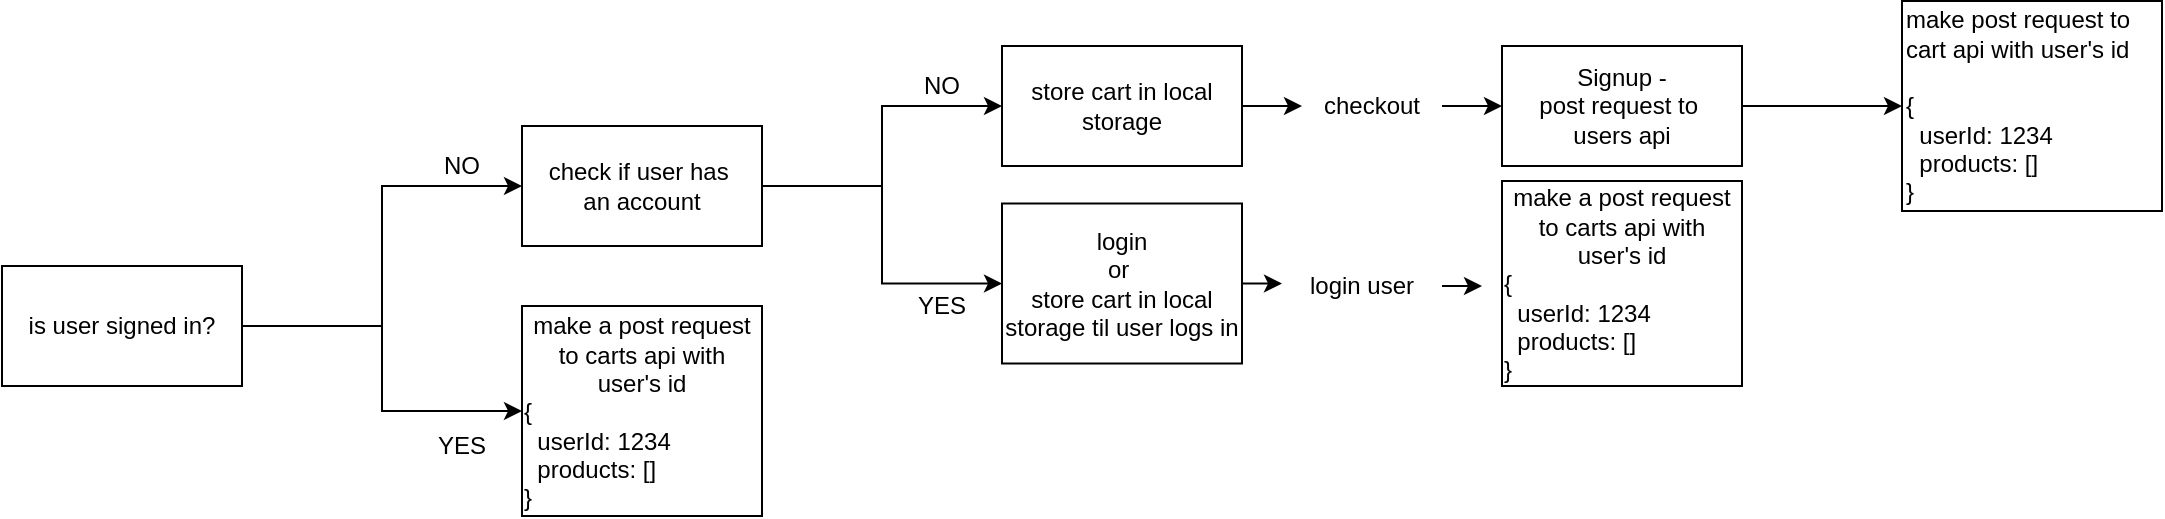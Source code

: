 <mxfile version="14.9.6" type="device"><diagram id="N9KPHKVjg-0WJve59kkg" name="Page-1"><mxGraphModel dx="945" dy="564" grid="1" gridSize="10" guides="1" tooltips="1" connect="1" arrows="1" fold="1" page="1" pageScale="1" pageWidth="1100" pageHeight="850" math="0" shadow="0"><root><mxCell id="0"/><mxCell id="1" parent="0"/><mxCell id="sTkgqGeoRKi8WMNnnn-S-7" value="" style="edgeStyle=orthogonalEdgeStyle;rounded=0;orthogonalLoop=1;jettySize=auto;html=1;entryX=0;entryY=0.5;entryDx=0;entryDy=0;" edge="1" parent="1" source="sTkgqGeoRKi8WMNnnn-S-1" target="sTkgqGeoRKi8WMNnnn-S-2"><mxGeometry relative="1" as="geometry"><mxPoint x="500" y="200" as="targetPoint"/></mxGeometry></mxCell><mxCell id="sTkgqGeoRKi8WMNnnn-S-8" style="edgeStyle=orthogonalEdgeStyle;rounded=0;orthogonalLoop=1;jettySize=auto;html=1;exitX=1;exitY=0.5;exitDx=0;exitDy=0;entryX=0;entryY=0.5;entryDx=0;entryDy=0;" edge="1" parent="1" source="sTkgqGeoRKi8WMNnnn-S-1" target="sTkgqGeoRKi8WMNnnn-S-27"><mxGeometry relative="1" as="geometry"><mxPoint x="390" y="310" as="targetPoint"/></mxGeometry></mxCell><mxCell id="sTkgqGeoRKi8WMNnnn-S-1" value="is user signed in?" style="rounded=0;whiteSpace=wrap;html=1;" vertex="1" parent="1"><mxGeometry x="130" y="220" width="120" height="60" as="geometry"/></mxCell><mxCell id="sTkgqGeoRKi8WMNnnn-S-13" style="edgeStyle=orthogonalEdgeStyle;rounded=0;orthogonalLoop=1;jettySize=auto;html=1;entryX=0;entryY=0.5;entryDx=0;entryDy=0;exitX=1;exitY=0.5;exitDx=0;exitDy=0;" edge="1" parent="1" source="sTkgqGeoRKi8WMNnnn-S-2" target="sTkgqGeoRKi8WMNnnn-S-11"><mxGeometry relative="1" as="geometry"><mxPoint x="690" y="170" as="sourcePoint"/></mxGeometry></mxCell><mxCell id="sTkgqGeoRKi8WMNnnn-S-14" style="edgeStyle=orthogonalEdgeStyle;rounded=0;orthogonalLoop=1;jettySize=auto;html=1;exitX=1;exitY=0.5;exitDx=0;exitDy=0;entryX=0;entryY=0.5;entryDx=0;entryDy=0;" edge="1" parent="1" source="sTkgqGeoRKi8WMNnnn-S-2" target="sTkgqGeoRKi8WMNnnn-S-12"><mxGeometry relative="1" as="geometry"/></mxCell><mxCell id="sTkgqGeoRKi8WMNnnn-S-2" value="check if user has&amp;nbsp;&lt;br&gt;an account" style="rounded=0;whiteSpace=wrap;html=1;" vertex="1" parent="1"><mxGeometry x="390" y="150" width="120" height="60" as="geometry"/></mxCell><mxCell id="sTkgqGeoRKi8WMNnnn-S-9" value="NO" style="text;html=1;strokeColor=none;fillColor=none;align=center;verticalAlign=middle;whiteSpace=wrap;rounded=0;" vertex="1" parent="1"><mxGeometry x="340" y="160" width="40" height="20" as="geometry"/></mxCell><mxCell id="sTkgqGeoRKi8WMNnnn-S-10" value="YES" style="text;html=1;strokeColor=none;fillColor=none;align=center;verticalAlign=middle;whiteSpace=wrap;rounded=0;" vertex="1" parent="1"><mxGeometry x="340" y="300" width="40" height="20" as="geometry"/></mxCell><mxCell id="sTkgqGeoRKi8WMNnnn-S-23" style="edgeStyle=orthogonalEdgeStyle;rounded=0;orthogonalLoop=1;jettySize=auto;html=1;exitX=1;exitY=0.5;exitDx=0;exitDy=0;" edge="1" parent="1" source="sTkgqGeoRKi8WMNnnn-S-11" target="sTkgqGeoRKi8WMNnnn-S-22"><mxGeometry relative="1" as="geometry"/></mxCell><mxCell id="sTkgqGeoRKi8WMNnnn-S-11" value="store cart in local storage" style="rounded=0;whiteSpace=wrap;html=1;" vertex="1" parent="1"><mxGeometry x="630" y="110" width="120" height="60" as="geometry"/></mxCell><mxCell id="sTkgqGeoRKi8WMNnnn-S-20" style="edgeStyle=orthogonalEdgeStyle;rounded=0;orthogonalLoop=1;jettySize=auto;html=1;exitX=1;exitY=0.5;exitDx=0;exitDy=0;" edge="1" parent="1" source="sTkgqGeoRKi8WMNnnn-S-12"><mxGeometry relative="1" as="geometry"><mxPoint x="770" y="229" as="targetPoint"/></mxGeometry></mxCell><mxCell id="sTkgqGeoRKi8WMNnnn-S-12" value="login&lt;br&gt;or&amp;nbsp;&lt;br&gt;store cart in local storage til user logs in" style="rounded=0;whiteSpace=wrap;html=1;" vertex="1" parent="1"><mxGeometry x="630" y="188.75" width="120" height="80" as="geometry"/></mxCell><mxCell id="sTkgqGeoRKi8WMNnnn-S-16" value="NO" style="text;html=1;strokeColor=none;fillColor=none;align=center;verticalAlign=middle;whiteSpace=wrap;rounded=0;" vertex="1" parent="1"><mxGeometry x="580" y="120" width="40" height="20" as="geometry"/></mxCell><mxCell id="sTkgqGeoRKi8WMNnnn-S-17" value="YES" style="text;html=1;strokeColor=none;fillColor=none;align=center;verticalAlign=middle;whiteSpace=wrap;rounded=0;" vertex="1" parent="1"><mxGeometry x="580" y="230" width="40" height="20" as="geometry"/></mxCell><mxCell id="sTkgqGeoRKi8WMNnnn-S-18" style="edgeStyle=orthogonalEdgeStyle;rounded=0;orthogonalLoop=1;jettySize=auto;html=1;exitX=0.5;exitY=1;exitDx=0;exitDy=0;" edge="1" parent="1" source="sTkgqGeoRKi8WMNnnn-S-16" target="sTkgqGeoRKi8WMNnnn-S-16"><mxGeometry relative="1" as="geometry"/></mxCell><mxCell id="sTkgqGeoRKi8WMNnnn-S-19" value="make a post request to carts api with user's id&lt;br&gt;&lt;div style=&quot;text-align: left&quot;&gt;&lt;span&gt;{&lt;/span&gt;&lt;/div&gt;&lt;span&gt;&lt;div style=&quot;text-align: left&quot;&gt;&lt;span&gt;&amp;nbsp; userId: 1234&lt;/span&gt;&lt;/div&gt;&lt;/span&gt;&lt;div style=&quot;text-align: left&quot;&gt;&amp;nbsp;&amp;nbsp;products: []&lt;/div&gt;&lt;span&gt;&lt;div style=&quot;text-align: left&quot;&gt;&lt;span&gt;}&lt;/span&gt;&lt;/div&gt;&lt;/span&gt;" style="rounded=0;whiteSpace=wrap;html=1;" vertex="1" parent="1"><mxGeometry x="880" y="177.5" width="120" height="102.5" as="geometry"/></mxCell><mxCell id="sTkgqGeoRKi8WMNnnn-S-26" style="edgeStyle=orthogonalEdgeStyle;rounded=0;orthogonalLoop=1;jettySize=auto;html=1;exitX=1;exitY=0.5;exitDx=0;exitDy=0;entryX=0;entryY=0.5;entryDx=0;entryDy=0;" edge="1" parent="1" source="sTkgqGeoRKi8WMNnnn-S-21" target="sTkgqGeoRKi8WMNnnn-S-25"><mxGeometry relative="1" as="geometry"/></mxCell><mxCell id="sTkgqGeoRKi8WMNnnn-S-21" value="Signup -&lt;br&gt;post request to&amp;nbsp;&lt;br&gt;users api" style="rounded=0;whiteSpace=wrap;html=1;" vertex="1" parent="1"><mxGeometry x="880" y="110" width="120" height="60" as="geometry"/></mxCell><mxCell id="sTkgqGeoRKi8WMNnnn-S-24" style="edgeStyle=orthogonalEdgeStyle;rounded=0;orthogonalLoop=1;jettySize=auto;html=1;exitX=1;exitY=0.5;exitDx=0;exitDy=0;entryX=0;entryY=0.5;entryDx=0;entryDy=0;" edge="1" parent="1" source="sTkgqGeoRKi8WMNnnn-S-22" target="sTkgqGeoRKi8WMNnnn-S-21"><mxGeometry relative="1" as="geometry"/></mxCell><mxCell id="sTkgqGeoRKi8WMNnnn-S-22" value="checkout" style="text;html=1;strokeColor=none;fillColor=none;align=center;verticalAlign=middle;whiteSpace=wrap;rounded=0;" vertex="1" parent="1"><mxGeometry x="780" y="130" width="70" height="20" as="geometry"/></mxCell><mxCell id="sTkgqGeoRKi8WMNnnn-S-25" value="&lt;div&gt;&lt;span&gt;make post request to&amp;nbsp;&lt;/span&gt;&lt;/div&gt;&lt;div&gt;&lt;span&gt;cart api with user's id&lt;/span&gt;&lt;/div&gt;&lt;div&gt;&lt;span&gt;&lt;br&gt;&lt;/span&gt;&lt;/div&gt;{&lt;br&gt;&amp;nbsp; userId: 1234&lt;br&gt;&lt;div&gt;&lt;span&gt;&amp;nbsp;&amp;nbsp;&lt;/span&gt;&lt;span&gt;products: []&lt;/span&gt;&lt;/div&gt;}" style="rounded=0;whiteSpace=wrap;html=1;align=left;" vertex="1" parent="1"><mxGeometry x="1080" y="87.5" width="130" height="105" as="geometry"/></mxCell><mxCell id="sTkgqGeoRKi8WMNnnn-S-27" value="make a post request to carts api with user's id&lt;br&gt;&lt;div style=&quot;text-align: left&quot;&gt;&lt;span&gt;{&lt;/span&gt;&lt;/div&gt;&lt;span&gt;&lt;div style=&quot;text-align: left&quot;&gt;&lt;span&gt;&amp;nbsp; userId: 1234&lt;/span&gt;&lt;/div&gt;&lt;/span&gt;&lt;div style=&quot;text-align: left&quot;&gt;&amp;nbsp;&amp;nbsp;products: []&lt;/div&gt;&lt;span&gt;&lt;div style=&quot;text-align: left&quot;&gt;&lt;span&gt;}&lt;/span&gt;&lt;/div&gt;&lt;/span&gt;" style="rounded=0;whiteSpace=wrap;html=1;" vertex="1" parent="1"><mxGeometry x="390" y="240" width="120" height="105" as="geometry"/></mxCell><mxCell id="sTkgqGeoRKi8WMNnnn-S-34" style="edgeStyle=orthogonalEdgeStyle;rounded=0;orthogonalLoop=1;jettySize=auto;html=1;exitX=1;exitY=0.5;exitDx=0;exitDy=0;" edge="1" parent="1" source="sTkgqGeoRKi8WMNnnn-S-29"><mxGeometry relative="1" as="geometry"><mxPoint x="870" y="230" as="targetPoint"/></mxGeometry></mxCell><mxCell id="sTkgqGeoRKi8WMNnnn-S-29" value="login user" style="text;html=1;strokeColor=none;fillColor=none;align=center;verticalAlign=middle;whiteSpace=wrap;rounded=0;" vertex="1" parent="1"><mxGeometry x="770" y="220" width="80" height="20" as="geometry"/></mxCell></root></mxGraphModel></diagram></mxfile>